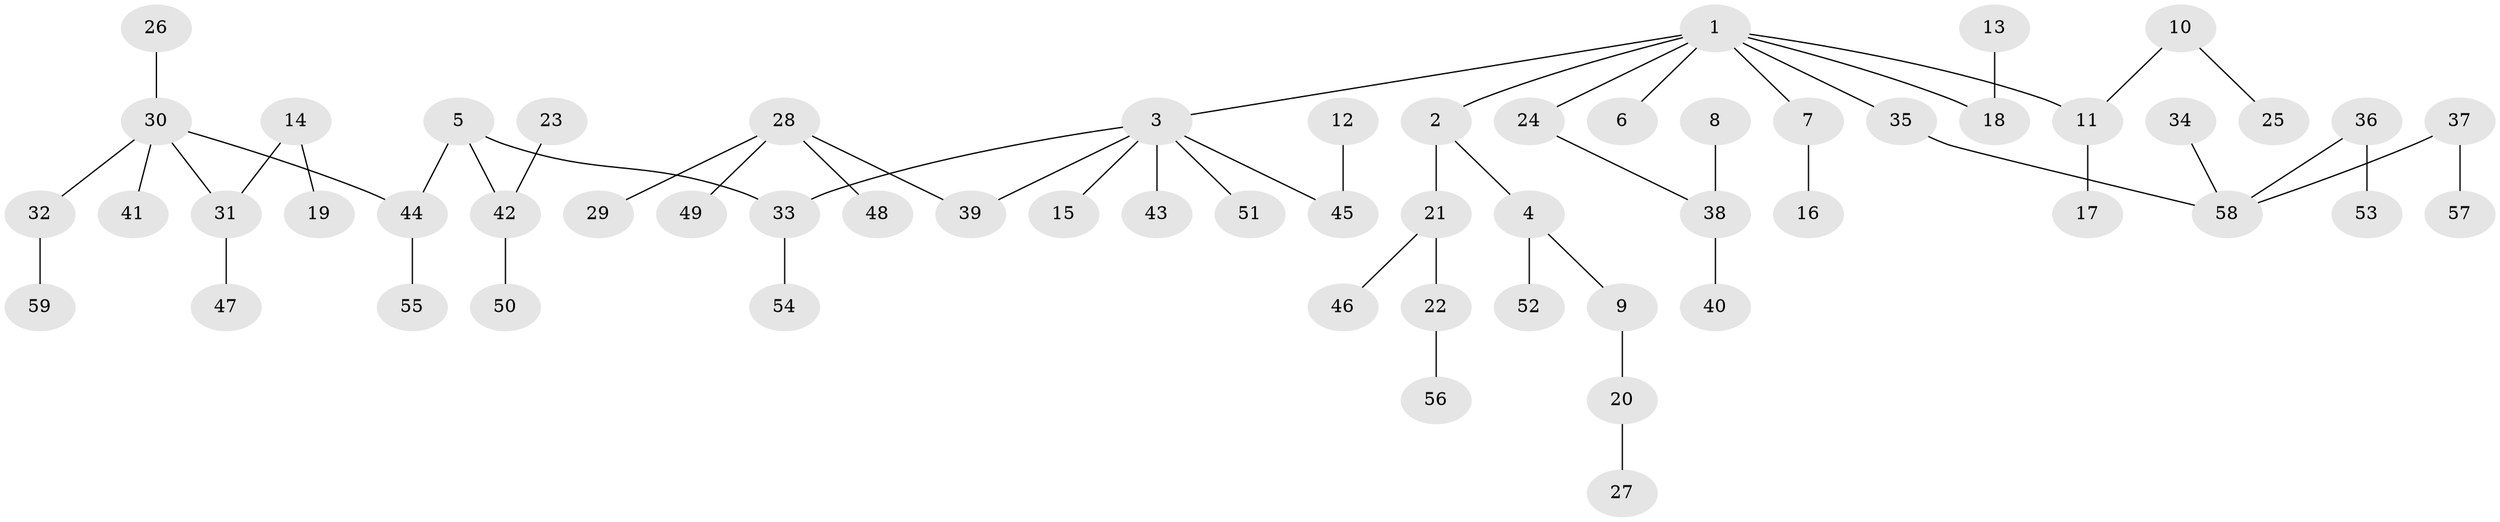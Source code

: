 // original degree distribution, {6: 0.008547008547008548, 8: 0.008547008547008548, 4: 0.08547008547008547, 2: 0.28205128205128205, 3: 0.10256410256410256, 5: 0.03418803418803419, 1: 0.47863247863247865}
// Generated by graph-tools (version 1.1) at 2025/50/03/09/25 03:50:24]
// undirected, 59 vertices, 58 edges
graph export_dot {
graph [start="1"]
  node [color=gray90,style=filled];
  1;
  2;
  3;
  4;
  5;
  6;
  7;
  8;
  9;
  10;
  11;
  12;
  13;
  14;
  15;
  16;
  17;
  18;
  19;
  20;
  21;
  22;
  23;
  24;
  25;
  26;
  27;
  28;
  29;
  30;
  31;
  32;
  33;
  34;
  35;
  36;
  37;
  38;
  39;
  40;
  41;
  42;
  43;
  44;
  45;
  46;
  47;
  48;
  49;
  50;
  51;
  52;
  53;
  54;
  55;
  56;
  57;
  58;
  59;
  1 -- 2 [weight=1.0];
  1 -- 3 [weight=1.0];
  1 -- 6 [weight=1.0];
  1 -- 7 [weight=1.0];
  1 -- 11 [weight=1.0];
  1 -- 18 [weight=1.0];
  1 -- 24 [weight=1.0];
  1 -- 35 [weight=1.0];
  2 -- 4 [weight=1.0];
  2 -- 21 [weight=1.0];
  3 -- 15 [weight=1.0];
  3 -- 33 [weight=1.0];
  3 -- 39 [weight=1.0];
  3 -- 43 [weight=1.0];
  3 -- 45 [weight=1.0];
  3 -- 51 [weight=1.0];
  4 -- 9 [weight=1.0];
  4 -- 52 [weight=1.0];
  5 -- 33 [weight=1.0];
  5 -- 42 [weight=1.0];
  5 -- 44 [weight=1.0];
  7 -- 16 [weight=1.0];
  8 -- 38 [weight=1.0];
  9 -- 20 [weight=1.0];
  10 -- 11 [weight=1.0];
  10 -- 25 [weight=1.0];
  11 -- 17 [weight=1.0];
  12 -- 45 [weight=1.0];
  13 -- 18 [weight=1.0];
  14 -- 19 [weight=1.0];
  14 -- 31 [weight=1.0];
  20 -- 27 [weight=1.0];
  21 -- 22 [weight=1.0];
  21 -- 46 [weight=1.0];
  22 -- 56 [weight=1.0];
  23 -- 42 [weight=1.0];
  24 -- 38 [weight=1.0];
  26 -- 30 [weight=1.0];
  28 -- 29 [weight=1.0];
  28 -- 39 [weight=1.0];
  28 -- 48 [weight=1.0];
  28 -- 49 [weight=1.0];
  30 -- 31 [weight=1.0];
  30 -- 32 [weight=1.0];
  30 -- 41 [weight=1.0];
  30 -- 44 [weight=1.0];
  31 -- 47 [weight=1.0];
  32 -- 59 [weight=1.0];
  33 -- 54 [weight=1.0];
  34 -- 58 [weight=1.0];
  35 -- 58 [weight=1.0];
  36 -- 53 [weight=1.0];
  36 -- 58 [weight=1.0];
  37 -- 57 [weight=1.0];
  37 -- 58 [weight=1.0];
  38 -- 40 [weight=1.0];
  42 -- 50 [weight=1.0];
  44 -- 55 [weight=1.0];
}
